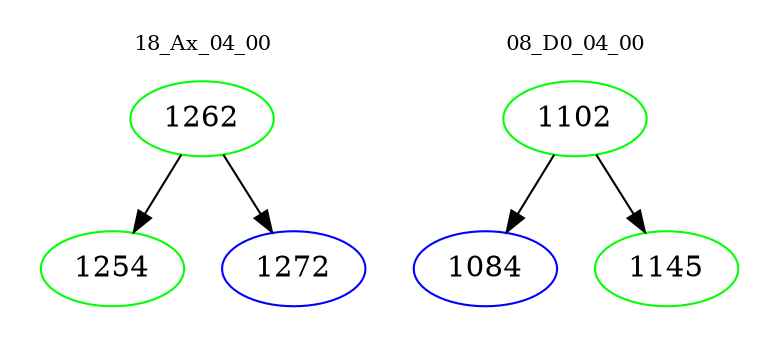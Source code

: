 digraph{
subgraph cluster_0 {
color = white
label = "18_Ax_04_00";
fontsize=10;
T0_1262 [label="1262", color="green"]
T0_1262 -> T0_1254 [color="black"]
T0_1254 [label="1254", color="green"]
T0_1262 -> T0_1272 [color="black"]
T0_1272 [label="1272", color="blue"]
}
subgraph cluster_1 {
color = white
label = "08_D0_04_00";
fontsize=10;
T1_1102 [label="1102", color="green"]
T1_1102 -> T1_1084 [color="black"]
T1_1084 [label="1084", color="blue"]
T1_1102 -> T1_1145 [color="black"]
T1_1145 [label="1145", color="green"]
}
}
